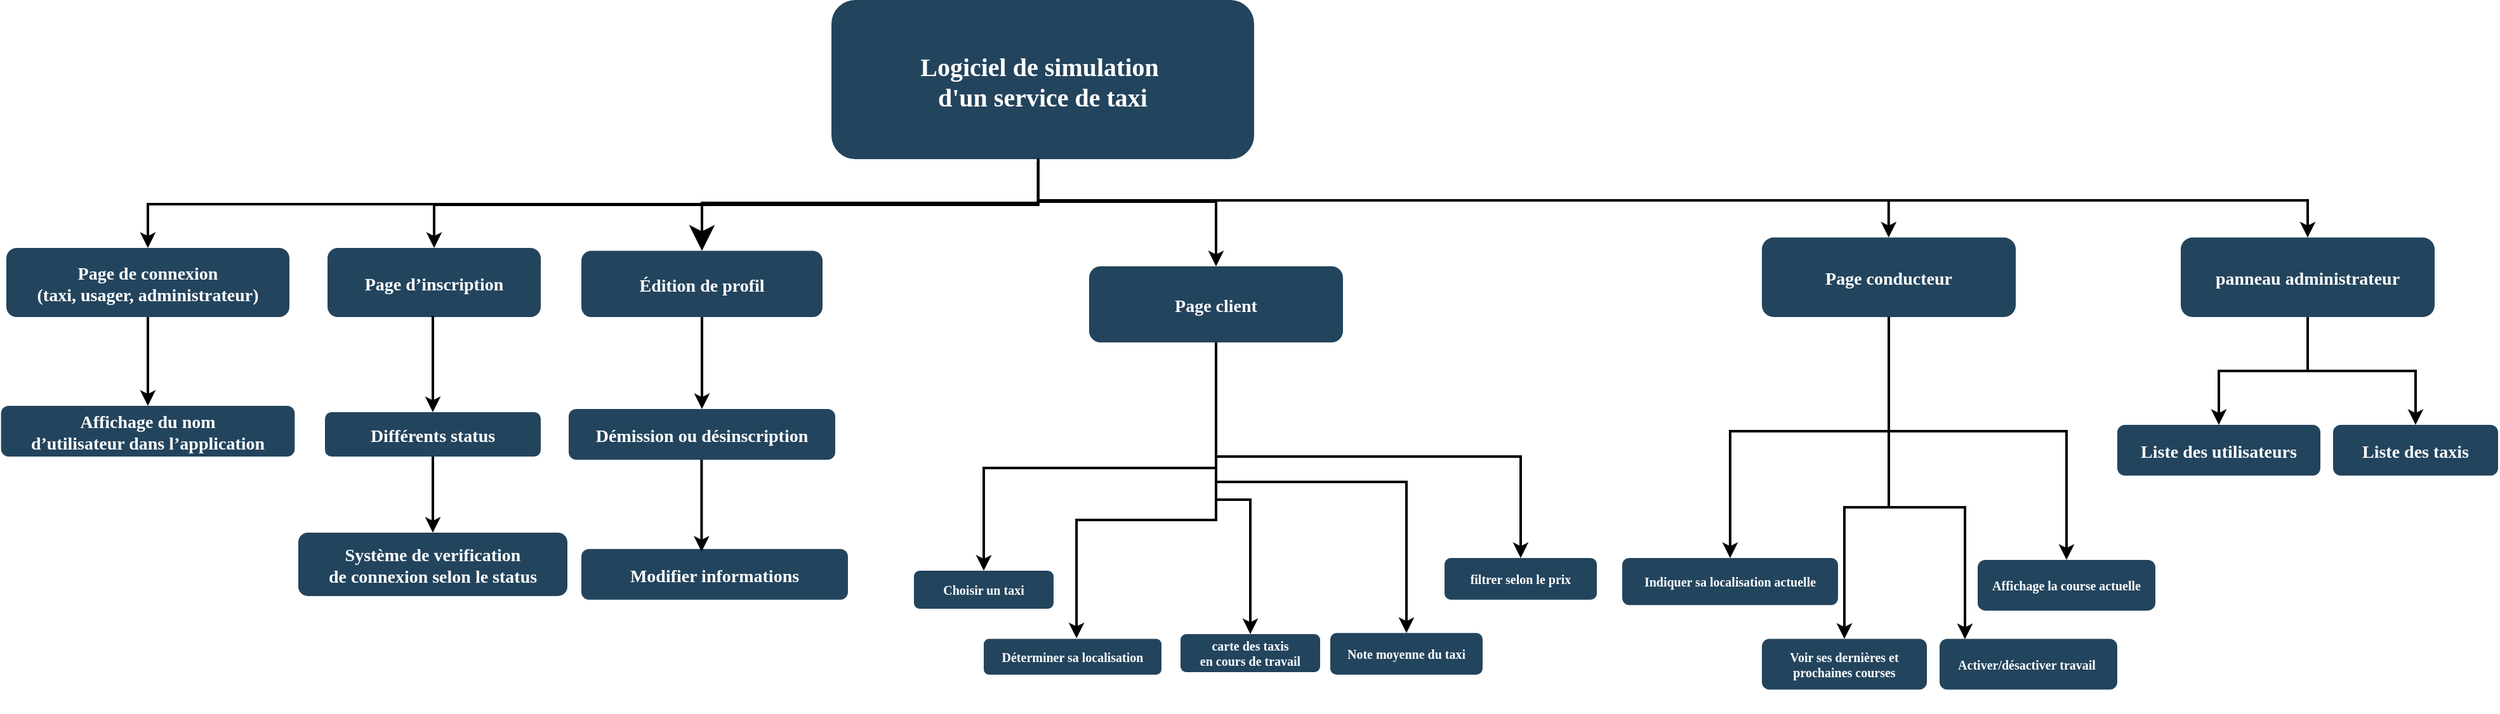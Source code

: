 <mxfile version="12.9.5" type="gitlab">
  <diagram name="Page-1" id="2c0d36ab-eaac-3732-788b-9136903baeff">
    <mxGraphModel dx="496" dy="257" grid="1" gridSize="10" guides="1" tooltips="1" connect="1" arrows="1" fold="1" page="1" pageScale="1.5" pageWidth="1169" pageHeight="827" background="#ffffff" math="0" shadow="0">
      <root>
        <mxCell id="0" />
        <mxCell id="1" parent="0" />
        <mxCell id="2" value="Logiciel de simulation &#xa;d&#39;un service de taxi" style="rounded=1;fillColor=#23445D;gradientColor=none;strokeColor=none;fontColor=#FFFFFF;fontStyle=1;fontFamily=Tahoma;fontSize=20;" parent="1" vertex="1">
          <mxGeometry x="757" y="140" width="333" height="125.5" as="geometry" />
        </mxCell>
        <mxCell id="4" value="panneau administrateur" style="rounded=1;fillColor=#23445D;gradientColor=none;strokeColor=none;fontColor=#FFFFFF;fontStyle=1;fontFamily=Tahoma;fontSize=14" parent="1" vertex="1">
          <mxGeometry x="1820" y="327.25" width="200" height="62.75" as="geometry" />
        </mxCell>
        <mxCell id="9" value="" style="edgeStyle=elbowEdgeStyle;elbow=vertical;strokeWidth=2;rounded=0;exitX=0.489;exitY=0.996;exitDx=0;exitDy=0;exitPerimeter=0;" parent="1" source="2" target="4" edge="1">
          <mxGeometry x="337" y="215.5" width="100" height="100" as="geometry">
            <mxPoint x="337" y="315.5" as="sourcePoint" />
            <mxPoint x="437" y="215.5" as="targetPoint" />
            <Array as="points">
              <mxPoint x="1240" y="298" />
            </Array>
          </mxGeometry>
        </mxCell>
        <mxCell id="10" value="Édition de profil" style="rounded=1;fillColor=#23445D;gradientColor=none;strokeColor=none;fontColor=#FFFFFF;fontStyle=1;fontFamily=Tahoma;fontSize=14" parent="1" vertex="1">
          <mxGeometry x="560" y="337.75" width="190" height="52.25" as="geometry" />
        </mxCell>
        <mxCell id="12" value="Page d’inscription" style="rounded=1;fillColor=#23445D;gradientColor=none;strokeColor=none;fontColor=#FFFFFF;fontStyle=1;fontFamily=Tahoma;fontSize=14" parent="1" vertex="1">
          <mxGeometry x="360" y="335.5" width="168" height="54.5" as="geometry" />
        </mxCell>
        <mxCell id="xQzob73jMmwW_WmET0h1-109" value="Système de verification&#xa;de connexion selon le status" style="rounded=1;fillColor=#23445D;gradientColor=none;strokeColor=none;fontColor=#FFFFFF;fontStyle=1;fontFamily=Tahoma;fontSize=14" parent="1" vertex="1">
          <mxGeometry x="337" y="560" width="212" height="50" as="geometry" />
        </mxCell>
        <mxCell id="13" value="Page de connexion &#xa;(taxi, usager, administrateur)" style="rounded=1;fillColor=#23445D;gradientColor=none;strokeColor=none;fontColor=#FFFFFF;fontStyle=1;fontFamily=Tahoma;fontSize=14" parent="1" vertex="1">
          <mxGeometry x="107" y="335.5" width="223" height="54.5" as="geometry" />
        </mxCell>
        <mxCell id="41" value="Démission ou désinscription" style="rounded=1;fillColor=#23445D;gradientColor=none;strokeColor=none;fontColor=#FFFFFF;fontStyle=1;fontFamily=Tahoma;fontSize=14" parent="1" vertex="1">
          <mxGeometry x="550" y="462.5" width="210" height="40" as="geometry" />
        </mxCell>
        <mxCell id="48" value="Liste des utilisateurs" style="rounded=1;fillColor=#23445D;gradientColor=none;strokeColor=none;fontColor=#FFFFFF;fontStyle=1;fontFamily=Tahoma;fontSize=14" parent="1" vertex="1">
          <mxGeometry x="1770" y="475" width="160" height="40" as="geometry" />
        </mxCell>
        <mxCell id="59" value="" style="edgeStyle=elbowEdgeStyle;elbow=vertical;strokeWidth=2;rounded=0;exitX=0.489;exitY=1.012;exitDx=0;exitDy=0;exitPerimeter=0;" parent="1" source="2" target="12" edge="1">
          <mxGeometry x="347" y="225.5" width="100" height="100" as="geometry">
            <mxPoint x="924" y="265" as="sourcePoint" />
            <mxPoint x="1467.0" y="345.5" as="targetPoint" />
          </mxGeometry>
        </mxCell>
        <mxCell id="61" value="" style="edgeStyle=elbowEdgeStyle;elbow=vertical;strokeWidth=2;rounded=0" parent="1" target="13" edge="1">
          <mxGeometry x="-23" y="135.5" width="100" height="100" as="geometry">
            <mxPoint x="920" y="266" as="sourcePoint" />
            <mxPoint x="77" y="135.5" as="targetPoint" />
          </mxGeometry>
        </mxCell>
        <mxCell id="103" value="" style="edgeStyle=elbowEdgeStyle;elbow=vertical;strokeWidth=2;rounded=0" parent="1" source="10" target="41" edge="1">
          <mxGeometry x="-23" y="135.5" width="100" height="100" as="geometry">
            <mxPoint x="-23" y="235.5" as="sourcePoint" />
            <mxPoint x="77" y="135.5" as="targetPoint" />
          </mxGeometry>
        </mxCell>
        <mxCell id="104" value="" style="edgeStyle=elbowEdgeStyle;elbow=vertical;strokeWidth=2;rounded=0" parent="1" source="4" target="48" edge="1">
          <mxGeometry x="-23" y="135.5" width="100" height="100" as="geometry">
            <mxPoint x="-23" y="235.5" as="sourcePoint" />
            <mxPoint x="77" y="135.5" as="targetPoint" />
          </mxGeometry>
        </mxCell>
        <mxCell id="xQzob73jMmwW_WmET0h1-108" value="" style="edgeStyle=elbowEdgeStyle;elbow=vertical;strokeWidth=2;rounded=0;entryX=0.5;entryY=0;entryDx=0;entryDy=0;spacing=2;spacingTop=11;spacingBottom=9;endSize=14;sourcePerimeterSpacing=5;" parent="1" target="10" edge="1">
          <mxGeometry x="357" y="235.5" width="100" height="100" as="geometry">
            <mxPoint x="920" y="266" as="sourcePoint" />
            <mxPoint x="1040" y="330" as="targetPoint" />
            <Array as="points">
              <mxPoint x="790" y="300" />
            </Array>
          </mxGeometry>
        </mxCell>
        <mxCell id="xQzob73jMmwW_WmET0h1-113" value="" style="edgeStyle=elbowEdgeStyle;elbow=vertical;strokeWidth=2;rounded=0;entryX=0.5;entryY=0;entryDx=0;entryDy=0;" parent="1" target="xQzob73jMmwW_WmET0h1-114" edge="1">
          <mxGeometry x="-501.34" y="150" width="100" height="100" as="geometry">
            <mxPoint x="443" y="389" as="sourcePoint" />
            <mxPoint x="563.66" y="470" as="targetPoint" />
            <Array as="points">
              <mxPoint x="443" y="400" />
              <mxPoint x="443" y="410" />
            </Array>
          </mxGeometry>
        </mxCell>
        <mxCell id="xQzob73jMmwW_WmET0h1-114" value="Différents status" style="rounded=1;fillColor=#23445D;gradientColor=none;strokeColor=none;fontColor=#FFFFFF;fontStyle=1;fontFamily=Tahoma;fontSize=14" parent="1" vertex="1">
          <mxGeometry x="358" y="465" width="170" height="35" as="geometry" />
        </mxCell>
        <mxCell id="xQzob73jMmwW_WmET0h1-115" value="" style="edgeStyle=elbowEdgeStyle;elbow=vertical;strokeWidth=2;rounded=0;exitX=0.5;exitY=1;exitDx=0;exitDy=0;entryX=0.5;entryY=0;entryDx=0;entryDy=0;" parent="1" source="xQzob73jMmwW_WmET0h1-114" target="xQzob73jMmwW_WmET0h1-109" edge="1">
          <mxGeometry x="-620.59" y="289" width="100" height="100" as="geometry">
            <mxPoint x="444.75" y="540.0" as="sourcePoint" />
            <mxPoint x="444" y="580" as="targetPoint" />
          </mxGeometry>
        </mxCell>
        <mxCell id="xQzob73jMmwW_WmET0h1-116" value="Affichage du nom &#xa;d’utilisateur dans l’application" style="rounded=1;fillColor=#23445D;gradientColor=none;strokeColor=none;fontColor=#FFFFFF;fontStyle=1;fontFamily=Tahoma;fontSize=14" parent="1" vertex="1">
          <mxGeometry x="102.82" y="460" width="231.37" height="40" as="geometry" />
        </mxCell>
        <mxCell id="xQzob73jMmwW_WmET0h1-117" value="" style="edgeStyle=elbowEdgeStyle;elbow=vertical;strokeWidth=2;rounded=0;exitX=0.5;exitY=1;exitDx=0;exitDy=0;" parent="1" source="13" target="xQzob73jMmwW_WmET0h1-116" edge="1">
          <mxGeometry x="-609.5" y="121" width="100" height="100" as="geometry">
            <mxPoint x="218.5" y="415.5" as="sourcePoint" />
            <mxPoint x="-509.5" y="121" as="targetPoint" />
          </mxGeometry>
        </mxCell>
        <mxCell id="xQzob73jMmwW_WmET0h1-122" value="Page client" style="rounded=1;fillColor=#23445D;gradientColor=none;strokeColor=none;fontColor=#FFFFFF;fontStyle=1;fontFamily=Tahoma;fontSize=14" parent="1" vertex="1">
          <mxGeometry x="960" y="350" width="200" height="60" as="geometry" />
        </mxCell>
        <mxCell id="xQzob73jMmwW_WmET0h1-124" value="" style="edgeStyle=elbowEdgeStyle;elbow=vertical;strokeWidth=2;rounded=0;entryX=0.5;entryY=0;entryDx=0;entryDy=0;" parent="1" target="xQzob73jMmwW_WmET0h1-122" edge="1">
          <mxGeometry x="333.5" y="216" width="100" height="100" as="geometry">
            <mxPoint x="920" y="266" as="sourcePoint" />
            <mxPoint x="1556.5" y="337.75" as="targetPoint" />
            <Array as="points">
              <mxPoint x="940" y="299" />
              <mxPoint x="940" y="299" />
              <mxPoint x="930" y="299" />
              <mxPoint x="940" y="299" />
              <mxPoint x="1236.5" y="298.5" />
            </Array>
          </mxGeometry>
        </mxCell>
        <mxCell id="xQzob73jMmwW_WmET0h1-125" value="" style="edgeStyle=elbowEdgeStyle;elbow=vertical;strokeWidth=2;rounded=0;" parent="1" target="xQzob73jMmwW_WmET0h1-126" edge="1">
          <mxGeometry x="-573" y="148.25" width="100" height="100" as="geometry">
            <mxPoint x="1060" y="428" as="sourcePoint" />
            <mxPoint x="1010" y="488" as="targetPoint" />
          </mxGeometry>
        </mxCell>
        <mxCell id="xQzob73jMmwW_WmET0h1-126" value="Choisir un taxi" style="rounded=1;fillColor=#23445D;gradientColor=none;strokeColor=none;fontColor=#FFFFFF;fontStyle=1;fontFamily=Tahoma;fontSize=10;" parent="1" vertex="1">
          <mxGeometry x="822" y="590" width="110" height="30" as="geometry" />
        </mxCell>
        <mxCell id="xQzob73jMmwW_WmET0h1-129" value="" style="edgeStyle=elbowEdgeStyle;elbow=vertical;strokeWidth=2;rounded=0;entryX=0.5;entryY=0;entryDx=0;entryDy=0;" parent="1" target="xQzob73jMmwW_WmET0h1-130" edge="1">
          <mxGeometry x="-423" y="148.25" width="100" height="100" as="geometry">
            <mxPoint x="1060" y="430" as="sourcePoint" />
            <mxPoint x="1160" y="488" as="targetPoint" />
            <Array as="points">
              <mxPoint x="1200" y="500" />
              <mxPoint x="1210" y="500" />
              <mxPoint x="1250" y="440" />
            </Array>
          </mxGeometry>
        </mxCell>
        <mxCell id="xQzob73jMmwW_WmET0h1-130" value="filtrer selon le prix" style="rounded=1;fillColor=#23445D;gradientColor=none;strokeColor=none;fontColor=#FFFFFF;fontStyle=1;fontFamily=Tahoma;fontSize=10;" parent="1" vertex="1">
          <mxGeometry x="1240" y="580" width="120" height="32.88" as="geometry" />
        </mxCell>
        <mxCell id="xQzob73jMmwW_WmET0h1-131" value="" style="edgeStyle=elbowEdgeStyle;elbow=vertical;strokeWidth=2;rounded=0;entryX=0.522;entryY=-0.016;entryDx=0;entryDy=0;entryPerimeter=0;exitX=0.5;exitY=1;exitDx=0;exitDy=0;" parent="1" source="xQzob73jMmwW_WmET0h1-122" target="xQzob73jMmwW_WmET0h1-132" edge="1">
          <mxGeometry x="-410" y="148.25" width="100" height="100" as="geometry">
            <mxPoint x="1049" y="427" as="sourcePoint" />
            <mxPoint x="1173" y="488" as="targetPoint" />
            <Array as="points">
              <mxPoint x="1039" y="550" />
              <mxPoint x="1039" y="550" />
              <mxPoint x="1039" y="550" />
              <mxPoint x="1040" y="550" />
              <mxPoint x="1040" y="540" />
              <mxPoint x="1040" y="520" />
            </Array>
          </mxGeometry>
        </mxCell>
        <mxCell id="xQzob73jMmwW_WmET0h1-132" value="Déterminer sa localisation" style="rounded=1;fillColor=#23445D;gradientColor=none;strokeColor=none;fontColor=#FFFFFF;fontStyle=1;fontFamily=Tahoma;fontSize=10;" parent="1" vertex="1">
          <mxGeometry x="877" y="643.75" width="140" height="28.25" as="geometry" />
        </mxCell>
        <mxCell id="xQzob73jMmwW_WmET0h1-133" value="Text" style="text;html=1;align=center;verticalAlign=middle;resizable=0;points=[];autosize=1;fontSize=20;fontColor=#FFFFFF;" parent="1" vertex="1">
          <mxGeometry x="1092" y="672" width="50" height="30" as="geometry" />
        </mxCell>
        <mxCell id="xQzob73jMmwW_WmET0h1-134" value="" style="edgeStyle=elbowEdgeStyle;elbow=vertical;strokeWidth=2;rounded=0;" parent="1" target="xQzob73jMmwW_WmET0h1-135" edge="1">
          <mxGeometry x="-593" y="135.88" width="100" height="100" as="geometry">
            <mxPoint x="1060" y="428" as="sourcePoint" />
            <mxPoint x="990" y="475.63" as="targetPoint" />
          </mxGeometry>
        </mxCell>
        <mxCell id="xQzob73jMmwW_WmET0h1-135" value="carte des taxis &#xa;en cours de travail" style="rounded=1;fillColor=#23445D;gradientColor=none;strokeColor=none;fontColor=#FFFFFF;fontStyle=1;fontFamily=Tahoma;fontSize=10;" parent="1" vertex="1">
          <mxGeometry x="1032" y="640" width="110" height="30" as="geometry" />
        </mxCell>
        <mxCell id="xQzob73jMmwW_WmET0h1-136" value="" style="edgeStyle=elbowEdgeStyle;elbow=vertical;strokeWidth=2;rounded=0;exitX=0.5;exitY=1;exitDx=0;exitDy=0;entryX=0.5;entryY=0;entryDx=0;entryDy=0;" parent="1" source="xQzob73jMmwW_WmET0h1-122" target="xQzob73jMmwW_WmET0h1-137" edge="1">
          <mxGeometry x="-493" y="158.25" width="100" height="100" as="geometry">
            <mxPoint x="1090.0" y="438.25" as="sourcePoint" />
            <mxPoint x="1090" y="498" as="targetPoint" />
            <Array as="points">
              <mxPoint x="1150" y="520" />
              <mxPoint x="1200" y="590" />
              <mxPoint x="1150" y="520" />
              <mxPoint x="1200" y="580" />
              <mxPoint x="1120" y="530" />
              <mxPoint x="1110" y="450" />
              <mxPoint x="1120" y="470" />
            </Array>
          </mxGeometry>
        </mxCell>
        <mxCell id="xQzob73jMmwW_WmET0h1-137" value="Note moyenne du taxi" style="rounded=1;fillColor=#23445D;gradientColor=none;strokeColor=none;fontColor=#FFFFFF;fontStyle=1;fontFamily=Tahoma;fontSize=10;" parent="1" vertex="1">
          <mxGeometry x="1150" y="639.12" width="120" height="32.88" as="geometry" />
        </mxCell>
        <mxCell id="xQzob73jMmwW_WmET0h1-138" value="Liste des taxis" style="rounded=1;fillColor=#23445D;gradientColor=none;strokeColor=none;fontColor=#FFFFFF;fontStyle=1;fontFamily=Tahoma;fontSize=14" parent="1" vertex="1">
          <mxGeometry x="1940" y="475" width="130" height="40" as="geometry" />
        </mxCell>
        <mxCell id="xQzob73jMmwW_WmET0h1-139" value="" style="edgeStyle=elbowEdgeStyle;elbow=vertical;strokeWidth=2;rounded=0;exitX=0.5;exitY=1;exitDx=0;exitDy=0;" parent="1" source="4" target="xQzob73jMmwW_WmET0h1-138" edge="1">
          <mxGeometry x="153" y="135.5" width="100" height="100" as="geometry">
            <mxPoint x="1628.5" y="403" as="sourcePoint" />
            <mxPoint x="253" y="135.5" as="targetPoint" />
          </mxGeometry>
        </mxCell>
        <mxCell id="xQzob73jMmwW_WmET0h1-142" value="Page conducteur" style="rounded=1;fillColor=#23445D;gradientColor=none;strokeColor=none;fontColor=#FFFFFF;fontStyle=1;fontFamily=Tahoma;fontSize=14" parent="1" vertex="1">
          <mxGeometry x="1490" y="327.25" width="200" height="62.75" as="geometry" />
        </mxCell>
        <mxCell id="xQzob73jMmwW_WmET0h1-145" value="" style="edgeStyle=elbowEdgeStyle;elbow=vertical;strokeWidth=2;rounded=0;entryX=0.5;entryY=0;entryDx=0;entryDy=0;" parent="1" source="xQzob73jMmwW_WmET0h1-142" target="xQzob73jMmwW_WmET0h1-149" edge="1">
          <mxGeometry x="-342.84" y="135.5" width="100" height="100" as="geometry">
            <mxPoint x="-342.84" y="235.5" as="sourcePoint" />
            <mxPoint x="1503.75" y="560" as="targetPoint" />
            <Array as="points">
              <mxPoint x="1590" y="480" />
            </Array>
          </mxGeometry>
        </mxCell>
        <mxCell id="xQzob73jMmwW_WmET0h1-146" value="Affichage la course actuelle" style="rounded=1;fillColor=#23445D;gradientColor=none;strokeColor=none;fontColor=#FFFFFF;fontStyle=1;fontFamily=Tahoma;fontSize=10;" parent="1" vertex="1">
          <mxGeometry x="1660" y="581.44" width="140" height="40" as="geometry" />
        </mxCell>
        <mxCell id="xQzob73jMmwW_WmET0h1-147" value="" style="edgeStyle=elbowEdgeStyle;elbow=vertical;strokeWidth=2;rounded=0;entryX=0.5;entryY=0;entryDx=0;entryDy=0;" parent="1" target="xQzob73jMmwW_WmET0h1-146" edge="1">
          <mxGeometry x="-166.84" y="135.5" width="100" height="100" as="geometry">
            <mxPoint x="1590" y="391" as="sourcePoint" />
            <mxPoint x="-66.84" y="135.5" as="targetPoint" />
            <Array as="points">
              <mxPoint x="1650" y="480" />
            </Array>
          </mxGeometry>
        </mxCell>
        <mxCell id="xQzob73jMmwW_WmET0h1-149" value="Indiquer sa localisation actuelle" style="rounded=1;fillColor=#23445D;gradientColor=none;strokeColor=none;fontColor=#FFFFFF;fontStyle=1;fontFamily=Tahoma;fontSize=10;" parent="1" vertex="1">
          <mxGeometry x="1380" y="580" width="170" height="37.12" as="geometry" />
        </mxCell>
        <mxCell id="xQzob73jMmwW_WmET0h1-150" value="Voir ses dernières et &#xa;prochaines courses" style="rounded=1;fillColor=#23445D;gradientColor=none;strokeColor=none;fontColor=#FFFFFF;fontStyle=1;fontFamily=Tahoma;fontSize=10;" parent="1" vertex="1">
          <mxGeometry x="1490" y="643.75" width="130" height="40" as="geometry" />
        </mxCell>
        <mxCell id="xQzob73jMmwW_WmET0h1-151" value="" style="edgeStyle=elbowEdgeStyle;elbow=vertical;strokeWidth=2;rounded=0;entryX=0.5;entryY=0;entryDx=0;entryDy=0;exitX=0.5;exitY=1;exitDx=0;exitDy=0;" parent="1" source="xQzob73jMmwW_WmET0h1-142" target="xQzob73jMmwW_WmET0h1-150" edge="1">
          <mxGeometry x="-266.84" y="192.62" width="100" height="100" as="geometry">
            <mxPoint x="1526.5" y="388.12" as="sourcePoint" />
            <mxPoint x="-166.84" y="192.62" as="targetPoint" />
            <Array as="points">
              <mxPoint x="1600" y="540" />
              <mxPoint x="1590" y="490" />
              <mxPoint x="1527" y="440" />
              <mxPoint x="1550" y="537.12" />
            </Array>
          </mxGeometry>
        </mxCell>
        <mxCell id="xQzob73jMmwW_WmET0h1-152" value="" style="edgeStyle=elbowEdgeStyle;elbow=vertical;strokeWidth=2;rounded=0" parent="1" edge="1">
          <mxGeometry x="-276.85" y="78.25" width="100" height="100" as="geometry">
            <mxPoint x="1589.9" y="297.25" as="sourcePoint" />
            <mxPoint x="1589.9" y="327.25" as="targetPoint" />
          </mxGeometry>
        </mxCell>
        <mxCell id="xs6JpK7SzmqAGYHthAqy-112" value="Modifier informations" style="rounded=1;fillColor=#23445D;gradientColor=none;strokeColor=none;fontColor=#FFFFFF;fontStyle=1;fontFamily=Tahoma;fontSize=14" vertex="1" parent="1">
          <mxGeometry x="560" y="572.88" width="210" height="40" as="geometry" />
        </mxCell>
        <mxCell id="xs6JpK7SzmqAGYHthAqy-113" value="" style="edgeStyle=elbowEdgeStyle;elbow=vertical;strokeWidth=2;rounded=0" edge="1" parent="1">
          <mxGeometry x="-23.29" y="248" width="100" height="100" as="geometry">
            <mxPoint x="654.71" y="502.5" as="sourcePoint" />
            <mxPoint x="654.71" y="575" as="targetPoint" />
          </mxGeometry>
        </mxCell>
        <mxCell id="xs6JpK7SzmqAGYHthAqy-114" value="Activer/désactiver travail " style="rounded=1;fillColor=#23445D;gradientColor=none;strokeColor=none;fontColor=#FFFFFF;fontStyle=1;fontFamily=Tahoma;fontSize=10;" vertex="1" parent="1">
          <mxGeometry x="1630" y="643.75" width="140" height="40" as="geometry" />
        </mxCell>
        <mxCell id="xs6JpK7SzmqAGYHthAqy-115" value="" style="edgeStyle=elbowEdgeStyle;elbow=vertical;strokeWidth=2;rounded=0;exitX=0.5;exitY=1;exitDx=0;exitDy=0;" edge="1" parent="1" source="xQzob73jMmwW_WmET0h1-142">
          <mxGeometry x="-256.84" y="192.62" width="100" height="100" as="geometry">
            <mxPoint x="1600" y="390" as="sourcePoint" />
            <mxPoint x="1650" y="644" as="targetPoint" />
            <Array as="points">
              <mxPoint x="1610" y="540" />
              <mxPoint x="1600" y="490" />
              <mxPoint x="1537" y="440" />
              <mxPoint x="1560" y="537.12" />
            </Array>
          </mxGeometry>
        </mxCell>
      </root>
    </mxGraphModel>
  </diagram>
</mxfile>
